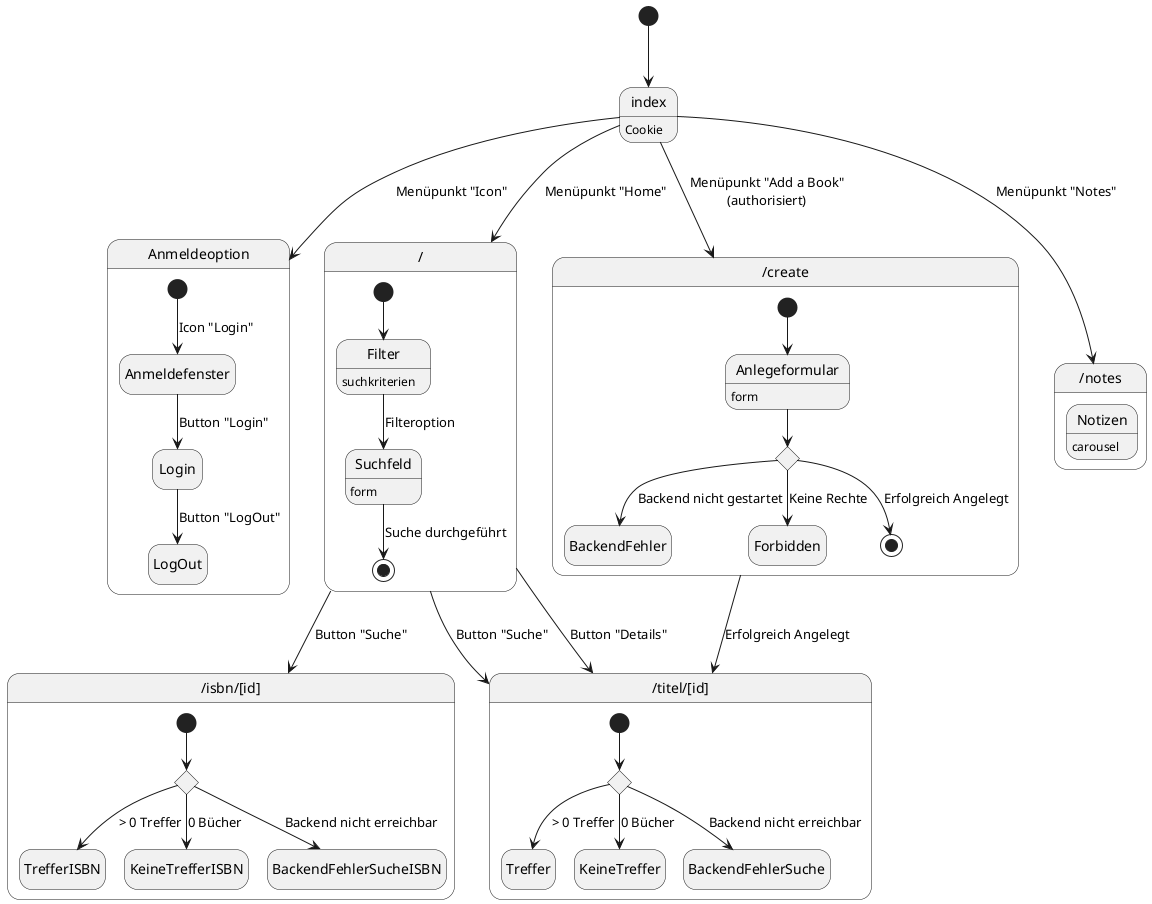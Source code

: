 @startuml Zustandsdiagramm

hide empty description

[*] --> index
index: Cookie

state "Anmeldeoption" as Anmeldeoption{
        [*] --> Anmeldefenster: Icon "Login"
    Anmeldefenster --> Login: Button "Login"
    Login --> LogOut: Button "LogOut"
}

state "/" as root {
    Filter: suchkriterien
    Suchfeld: form

    [*] --> Filter
    Filter --> Suchfeld: Filteroption
    Suchfeld --> [*]: Suche durchgeführt

}

state "/create" as create {
    Anlegeformular: form
    state Resultat <<choice>>

    [*] --> Anlegeformular
    Anlegeformular --> Resultat
    Resultat --> BackendFehler: Backend nicht gestartet
    Resultat --> Forbidden: Keine Rechte
    Resultat --> [*]: Erfolgreich Angelegt
}

state "/notes" as notes {
    Notizen: carousel
}

state "/titel/[id]" as titel {

    state ergebnis <<choice>>

    [*] --> ergebnis
    ergebnis --> Treffer: > 0 Treffer
    ergebnis --> KeineTreffer: 0 Bücher
    ergebnis --> BackendFehlerSuche: Backend nicht erreichbar
}

state "/isbn/[id]" as isbn {

    state ergebnisISBN <<choice>>

    [*] --> ergebnisISBN
    ergebnisISBN --> TrefferISBN: > 0 Treffer
    ergebnisISBN --> KeineTrefferISBN: 0 Bücher
    ergebnisISBN --> BackendFehlerSucheISBN: Backend nicht erreichbar
}

index --> notes: Menüpunkt "Notes"
index --> root: Menüpunkt "Home"
index --> create: Menüpunkt "Add a Book"\n(authorisiert)
index --> Anmeldeoption: Menüpunkt "Icon"
create --> titel: Erfolgreich Angelegt
root --> titel: Button "Details"
root --> titel: Button "Suche"
root --> isbn: Button "Suche"

@enduml